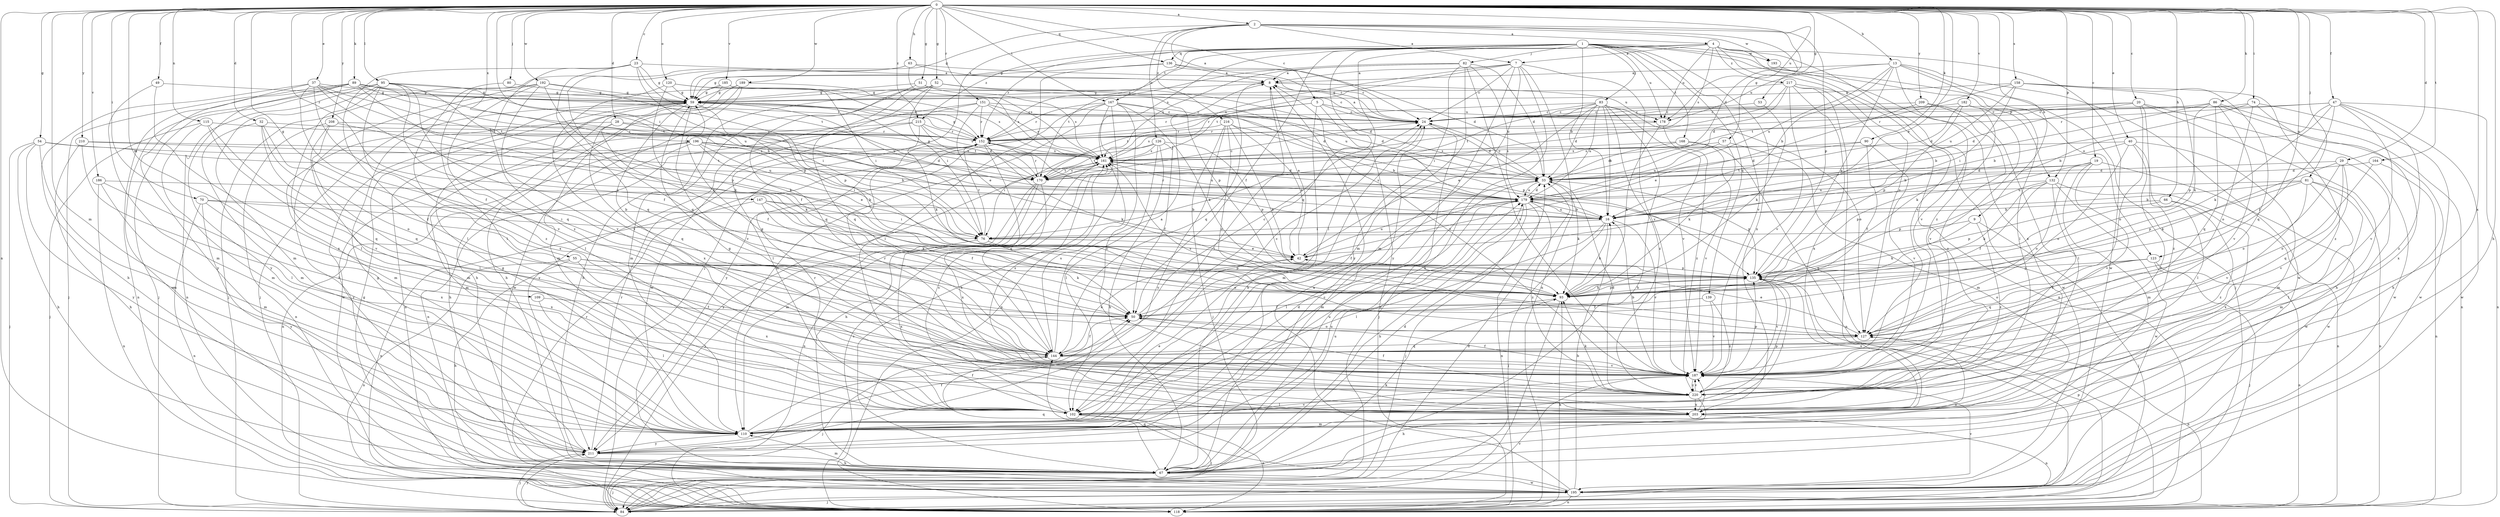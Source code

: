 strict digraph  {
0;
1;
2;
4;
5;
7;
8;
9;
13;
16;
19;
20;
23;
24;
28;
29;
32;
33;
37;
40;
42;
47;
49;
50;
51;
52;
53;
54;
55;
57;
59;
63;
66;
67;
70;
74;
76;
80;
81;
82;
83;
84;
86;
89;
90;
93;
95;
102;
109;
110;
115;
118;
120;
123;
126;
127;
132;
135;
136;
139;
144;
147;
151;
152;
158;
161;
164;
167;
168;
170;
178;
179;
182;
185;
186;
187;
189;
192;
193;
195;
196;
203;
208;
209;
210;
211;
215;
216;
217;
220;
0 -> 2  [label=a];
0 -> 9  [label=b];
0 -> 13  [label=b];
0 -> 19  [label=c];
0 -> 20  [label=c];
0 -> 23  [label=c];
0 -> 24  [label=c];
0 -> 28  [label=d];
0 -> 29  [label=d];
0 -> 32  [label=d];
0 -> 37  [label=e];
0 -> 40  [label=e];
0 -> 42  [label=e];
0 -> 47  [label=f];
0 -> 49  [label=f];
0 -> 51  [label=g];
0 -> 52  [label=g];
0 -> 53  [label=g];
0 -> 54  [label=g];
0 -> 55  [label=g];
0 -> 63  [label=h];
0 -> 66  [label=h];
0 -> 67  [label=h];
0 -> 70  [label=i];
0 -> 74  [label=i];
0 -> 76  [label=i];
0 -> 80  [label=j];
0 -> 81  [label=j];
0 -> 86  [label=k];
0 -> 89  [label=k];
0 -> 90  [label=k];
0 -> 95  [label=l];
0 -> 109  [label=m];
0 -> 110  [label=m];
0 -> 115  [label=n];
0 -> 118  [label=n];
0 -> 120  [label=o];
0 -> 123  [label=o];
0 -> 132  [label=p];
0 -> 136  [label=q];
0 -> 147  [label=r];
0 -> 151  [label=r];
0 -> 158  [label=s];
0 -> 164  [label=t];
0 -> 167  [label=t];
0 -> 178  [label=u];
0 -> 182  [label=v];
0 -> 185  [label=v];
0 -> 186  [label=v];
0 -> 189  [label=w];
0 -> 192  [label=w];
0 -> 196  [label=x];
0 -> 203  [label=x];
0 -> 208  [label=y];
0 -> 209  [label=y];
0 -> 210  [label=y];
0 -> 215  [label=z];
1 -> 16  [label=b];
1 -> 50  [label=f];
1 -> 82  [label=j];
1 -> 83  [label=j];
1 -> 102  [label=l];
1 -> 123  [label=o];
1 -> 132  [label=p];
1 -> 136  [label=q];
1 -> 139  [label=q];
1 -> 144  [label=q];
1 -> 152  [label=r];
1 -> 161  [label=s];
1 -> 167  [label=t];
1 -> 168  [label=t];
1 -> 178  [label=u];
1 -> 187  [label=v];
1 -> 193  [label=w];
1 -> 203  [label=x];
1 -> 215  [label=z];
2 -> 4  [label=a];
2 -> 5  [label=a];
2 -> 7  [label=a];
2 -> 33  [label=d];
2 -> 57  [label=g];
2 -> 59  [label=g];
2 -> 84  [label=j];
2 -> 126  [label=o];
2 -> 135  [label=p];
2 -> 193  [label=w];
2 -> 216  [label=z];
4 -> 7  [label=a];
4 -> 59  [label=g];
4 -> 127  [label=o];
4 -> 152  [label=r];
4 -> 161  [label=s];
4 -> 178  [label=u];
4 -> 187  [label=v];
4 -> 195  [label=w];
4 -> 217  [label=z];
4 -> 220  [label=z];
5 -> 24  [label=c];
5 -> 67  [label=h];
5 -> 118  [label=n];
5 -> 152  [label=r];
5 -> 170  [label=t];
5 -> 178  [label=u];
7 -> 8  [label=a];
7 -> 24  [label=c];
7 -> 67  [label=h];
7 -> 110  [label=m];
7 -> 118  [label=n];
7 -> 161  [label=s];
7 -> 170  [label=t];
7 -> 187  [label=v];
7 -> 211  [label=y];
8 -> 59  [label=g];
8 -> 102  [label=l];
8 -> 144  [label=q];
8 -> 178  [label=u];
8 -> 187  [label=v];
9 -> 76  [label=i];
9 -> 84  [label=j];
9 -> 93  [label=k];
9 -> 220  [label=z];
13 -> 8  [label=a];
13 -> 16  [label=b];
13 -> 84  [label=j];
13 -> 102  [label=l];
13 -> 135  [label=p];
13 -> 178  [label=u];
13 -> 179  [label=u];
13 -> 187  [label=v];
13 -> 195  [label=w];
16 -> 76  [label=i];
16 -> 84  [label=j];
16 -> 93  [label=k];
16 -> 102  [label=l];
16 -> 152  [label=r];
16 -> 179  [label=u];
16 -> 187  [label=v];
19 -> 33  [label=d];
19 -> 110  [label=m];
19 -> 127  [label=o];
19 -> 135  [label=p];
19 -> 170  [label=t];
19 -> 187  [label=v];
19 -> 195  [label=w];
20 -> 24  [label=c];
20 -> 33  [label=d];
20 -> 67  [label=h];
20 -> 127  [label=o];
20 -> 152  [label=r];
20 -> 195  [label=w];
20 -> 220  [label=z];
23 -> 8  [label=a];
23 -> 59  [label=g];
23 -> 102  [label=l];
23 -> 135  [label=p];
23 -> 144  [label=q];
23 -> 170  [label=t];
23 -> 220  [label=z];
24 -> 8  [label=a];
24 -> 33  [label=d];
24 -> 84  [label=j];
24 -> 110  [label=m];
24 -> 152  [label=r];
28 -> 33  [label=d];
28 -> 50  [label=f];
28 -> 110  [label=m];
28 -> 144  [label=q];
28 -> 152  [label=r];
29 -> 33  [label=d];
29 -> 93  [label=k];
29 -> 127  [label=o];
29 -> 144  [label=q];
29 -> 187  [label=v];
29 -> 195  [label=w];
32 -> 50  [label=f];
32 -> 110  [label=m];
32 -> 127  [label=o];
32 -> 144  [label=q];
32 -> 152  [label=r];
33 -> 24  [label=c];
33 -> 93  [label=k];
33 -> 110  [label=m];
33 -> 135  [label=p];
33 -> 179  [label=u];
37 -> 16  [label=b];
37 -> 50  [label=f];
37 -> 59  [label=g];
37 -> 67  [label=h];
37 -> 93  [label=k];
37 -> 170  [label=t];
37 -> 187  [label=v];
37 -> 211  [label=y];
40 -> 16  [label=b];
40 -> 102  [label=l];
40 -> 110  [label=m];
40 -> 127  [label=o];
40 -> 161  [label=s];
40 -> 220  [label=z];
42 -> 8  [label=a];
42 -> 135  [label=p];
42 -> 179  [label=u];
47 -> 16  [label=b];
47 -> 24  [label=c];
47 -> 50  [label=f];
47 -> 93  [label=k];
47 -> 118  [label=n];
47 -> 152  [label=r];
47 -> 187  [label=v];
47 -> 195  [label=w];
47 -> 220  [label=z];
49 -> 59  [label=g];
49 -> 110  [label=m];
49 -> 203  [label=x];
50 -> 24  [label=c];
50 -> 127  [label=o];
51 -> 33  [label=d];
51 -> 59  [label=g];
51 -> 144  [label=q];
51 -> 161  [label=s];
52 -> 59  [label=g];
52 -> 67  [label=h];
52 -> 76  [label=i];
52 -> 110  [label=m];
52 -> 135  [label=p];
52 -> 144  [label=q];
52 -> 179  [label=u];
52 -> 195  [label=w];
53 -> 24  [label=c];
53 -> 93  [label=k];
54 -> 67  [label=h];
54 -> 84  [label=j];
54 -> 110  [label=m];
54 -> 161  [label=s];
54 -> 179  [label=u];
54 -> 211  [label=y];
55 -> 50  [label=f];
55 -> 67  [label=h];
55 -> 93  [label=k];
55 -> 118  [label=n];
55 -> 135  [label=p];
55 -> 203  [label=x];
57 -> 93  [label=k];
57 -> 110  [label=m];
57 -> 161  [label=s];
57 -> 179  [label=u];
59 -> 24  [label=c];
59 -> 33  [label=d];
59 -> 93  [label=k];
59 -> 118  [label=n];
59 -> 179  [label=u];
59 -> 187  [label=v];
59 -> 195  [label=w];
59 -> 203  [label=x];
63 -> 8  [label=a];
63 -> 24  [label=c];
63 -> 102  [label=l];
63 -> 144  [label=q];
63 -> 161  [label=s];
66 -> 16  [label=b];
66 -> 135  [label=p];
66 -> 203  [label=x];
66 -> 220  [label=z];
67 -> 24  [label=c];
67 -> 33  [label=d];
67 -> 84  [label=j];
67 -> 93  [label=k];
67 -> 110  [label=m];
67 -> 127  [label=o];
67 -> 144  [label=q];
67 -> 179  [label=u];
67 -> 195  [label=w];
70 -> 16  [label=b];
70 -> 76  [label=i];
70 -> 118  [label=n];
70 -> 203  [label=x];
70 -> 211  [label=y];
74 -> 16  [label=b];
74 -> 24  [label=c];
74 -> 127  [label=o];
74 -> 195  [label=w];
74 -> 203  [label=x];
76 -> 42  [label=e];
76 -> 127  [label=o];
76 -> 152  [label=r];
76 -> 203  [label=x];
80 -> 59  [label=g];
80 -> 203  [label=x];
81 -> 16  [label=b];
81 -> 102  [label=l];
81 -> 110  [label=m];
81 -> 118  [label=n];
81 -> 135  [label=p];
81 -> 179  [label=u];
81 -> 187  [label=v];
82 -> 8  [label=a];
82 -> 33  [label=d];
82 -> 110  [label=m];
82 -> 161  [label=s];
82 -> 170  [label=t];
82 -> 179  [label=u];
82 -> 187  [label=v];
82 -> 211  [label=y];
83 -> 16  [label=b];
83 -> 24  [label=c];
83 -> 33  [label=d];
83 -> 42  [label=e];
83 -> 67  [label=h];
83 -> 127  [label=o];
83 -> 152  [label=r];
83 -> 170  [label=t];
83 -> 179  [label=u];
83 -> 187  [label=v];
83 -> 220  [label=z];
84 -> 33  [label=d];
84 -> 135  [label=p];
84 -> 187  [label=v];
84 -> 211  [label=y];
86 -> 16  [label=b];
86 -> 24  [label=c];
86 -> 67  [label=h];
86 -> 118  [label=n];
86 -> 135  [label=p];
86 -> 144  [label=q];
86 -> 187  [label=v];
89 -> 59  [label=g];
89 -> 84  [label=j];
89 -> 93  [label=k];
89 -> 118  [label=n];
89 -> 152  [label=r];
89 -> 170  [label=t];
89 -> 179  [label=u];
89 -> 195  [label=w];
89 -> 211  [label=y];
90 -> 33  [label=d];
90 -> 50  [label=f];
90 -> 161  [label=s];
90 -> 187  [label=v];
93 -> 50  [label=f];
93 -> 84  [label=j];
93 -> 135  [label=p];
95 -> 50  [label=f];
95 -> 59  [label=g];
95 -> 76  [label=i];
95 -> 84  [label=j];
95 -> 102  [label=l];
95 -> 110  [label=m];
95 -> 118  [label=n];
95 -> 135  [label=p];
95 -> 144  [label=q];
95 -> 220  [label=z];
102 -> 84  [label=j];
102 -> 118  [label=n];
102 -> 135  [label=p];
102 -> 152  [label=r];
102 -> 161  [label=s];
109 -> 50  [label=f];
109 -> 102  [label=l];
110 -> 33  [label=d];
110 -> 42  [label=e];
110 -> 50  [label=f];
110 -> 59  [label=g];
110 -> 179  [label=u];
110 -> 187  [label=v];
110 -> 211  [label=y];
115 -> 84  [label=j];
115 -> 110  [label=m];
115 -> 144  [label=q];
115 -> 152  [label=r];
115 -> 187  [label=v];
118 -> 93  [label=k];
118 -> 161  [label=s];
120 -> 50  [label=f];
120 -> 59  [label=g];
120 -> 152  [label=r];
120 -> 161  [label=s];
120 -> 187  [label=v];
123 -> 84  [label=j];
123 -> 118  [label=n];
123 -> 127  [label=o];
123 -> 135  [label=p];
123 -> 144  [label=q];
126 -> 50  [label=f];
126 -> 67  [label=h];
126 -> 76  [label=i];
126 -> 102  [label=l];
126 -> 135  [label=p];
126 -> 161  [label=s];
126 -> 170  [label=t];
127 -> 42  [label=e];
127 -> 118  [label=n];
127 -> 144  [label=q];
127 -> 161  [label=s];
132 -> 50  [label=f];
132 -> 93  [label=k];
132 -> 118  [label=n];
132 -> 135  [label=p];
132 -> 179  [label=u];
132 -> 195  [label=w];
132 -> 220  [label=z];
135 -> 93  [label=k];
135 -> 102  [label=l];
135 -> 187  [label=v];
135 -> 203  [label=x];
136 -> 8  [label=a];
136 -> 24  [label=c];
136 -> 33  [label=d];
136 -> 59  [label=g];
136 -> 102  [label=l];
139 -> 50  [label=f];
139 -> 187  [label=v];
139 -> 220  [label=z];
144 -> 8  [label=a];
144 -> 24  [label=c];
144 -> 42  [label=e];
144 -> 50  [label=f];
144 -> 59  [label=g];
144 -> 84  [label=j];
144 -> 161  [label=s];
144 -> 187  [label=v];
147 -> 16  [label=b];
147 -> 50  [label=f];
147 -> 76  [label=i];
147 -> 93  [label=k];
147 -> 118  [label=n];
151 -> 24  [label=c];
151 -> 33  [label=d];
151 -> 42  [label=e];
151 -> 102  [label=l];
151 -> 152  [label=r];
151 -> 161  [label=s];
151 -> 211  [label=y];
152 -> 59  [label=g];
152 -> 93  [label=k];
152 -> 144  [label=q];
152 -> 161  [label=s];
158 -> 59  [label=g];
158 -> 76  [label=i];
158 -> 93  [label=k];
158 -> 144  [label=q];
158 -> 170  [label=t];
158 -> 179  [label=u];
158 -> 220  [label=z];
161 -> 33  [label=d];
161 -> 67  [label=h];
161 -> 170  [label=t];
161 -> 179  [label=u];
161 -> 211  [label=y];
164 -> 33  [label=d];
164 -> 118  [label=n];
164 -> 127  [label=o];
167 -> 24  [label=c];
167 -> 67  [label=h];
167 -> 93  [label=k];
167 -> 110  [label=m];
167 -> 118  [label=n];
167 -> 135  [label=p];
167 -> 152  [label=r];
167 -> 211  [label=y];
167 -> 220  [label=z];
168 -> 33  [label=d];
168 -> 118  [label=n];
168 -> 161  [label=s];
168 -> 187  [label=v];
170 -> 24  [label=c];
170 -> 59  [label=g];
170 -> 84  [label=j];
170 -> 110  [label=m];
170 -> 118  [label=n];
170 -> 152  [label=r];
170 -> 161  [label=s];
170 -> 203  [label=x];
178 -> 93  [label=k];
178 -> 161  [label=s];
178 -> 220  [label=z];
179 -> 16  [label=b];
179 -> 33  [label=d];
179 -> 50  [label=f];
179 -> 67  [label=h];
179 -> 84  [label=j];
179 -> 102  [label=l];
179 -> 118  [label=n];
179 -> 127  [label=o];
179 -> 161  [label=s];
179 -> 220  [label=z];
182 -> 24  [label=c];
182 -> 33  [label=d];
182 -> 93  [label=k];
182 -> 135  [label=p];
182 -> 187  [label=v];
185 -> 24  [label=c];
185 -> 59  [label=g];
185 -> 67  [label=h];
185 -> 76  [label=i];
185 -> 84  [label=j];
186 -> 110  [label=m];
186 -> 118  [label=n];
186 -> 179  [label=u];
186 -> 203  [label=x];
187 -> 16  [label=b];
187 -> 50  [label=f];
187 -> 135  [label=p];
187 -> 152  [label=r];
187 -> 161  [label=s];
187 -> 220  [label=z];
189 -> 59  [label=g];
189 -> 67  [label=h];
189 -> 110  [label=m];
189 -> 161  [label=s];
189 -> 195  [label=w];
192 -> 59  [label=g];
192 -> 67  [label=h];
192 -> 84  [label=j];
192 -> 93  [label=k];
192 -> 102  [label=l];
192 -> 135  [label=p];
192 -> 187  [label=v];
193 -> 203  [label=x];
195 -> 8  [label=a];
195 -> 16  [label=b];
195 -> 59  [label=g];
195 -> 84  [label=j];
195 -> 118  [label=n];
195 -> 144  [label=q];
195 -> 152  [label=r];
195 -> 187  [label=v];
196 -> 16  [label=b];
196 -> 33  [label=d];
196 -> 42  [label=e];
196 -> 76  [label=i];
196 -> 110  [label=m];
196 -> 118  [label=n];
196 -> 161  [label=s];
196 -> 211  [label=y];
203 -> 110  [label=m];
203 -> 118  [label=n];
203 -> 187  [label=v];
208 -> 93  [label=k];
208 -> 102  [label=l];
208 -> 110  [label=m];
208 -> 118  [label=n];
208 -> 152  [label=r];
209 -> 24  [label=c];
209 -> 42  [label=e];
209 -> 102  [label=l];
209 -> 220  [label=z];
210 -> 67  [label=h];
210 -> 102  [label=l];
210 -> 161  [label=s];
210 -> 170  [label=t];
211 -> 50  [label=f];
211 -> 59  [label=g];
211 -> 67  [label=h];
211 -> 84  [label=j];
211 -> 152  [label=r];
211 -> 179  [label=u];
215 -> 67  [label=h];
215 -> 93  [label=k];
215 -> 118  [label=n];
215 -> 152  [label=r];
215 -> 161  [label=s];
215 -> 170  [label=t];
216 -> 16  [label=b];
216 -> 42  [label=e];
216 -> 84  [label=j];
216 -> 93  [label=k];
216 -> 127  [label=o];
216 -> 152  [label=r];
216 -> 211  [label=y];
217 -> 33  [label=d];
217 -> 59  [label=g];
217 -> 76  [label=i];
217 -> 84  [label=j];
217 -> 118  [label=n];
217 -> 187  [label=v];
217 -> 195  [label=w];
217 -> 203  [label=x];
220 -> 33  [label=d];
220 -> 50  [label=f];
220 -> 59  [label=g];
220 -> 67  [label=h];
220 -> 93  [label=k];
220 -> 102  [label=l];
220 -> 187  [label=v];
220 -> 203  [label=x];
}
